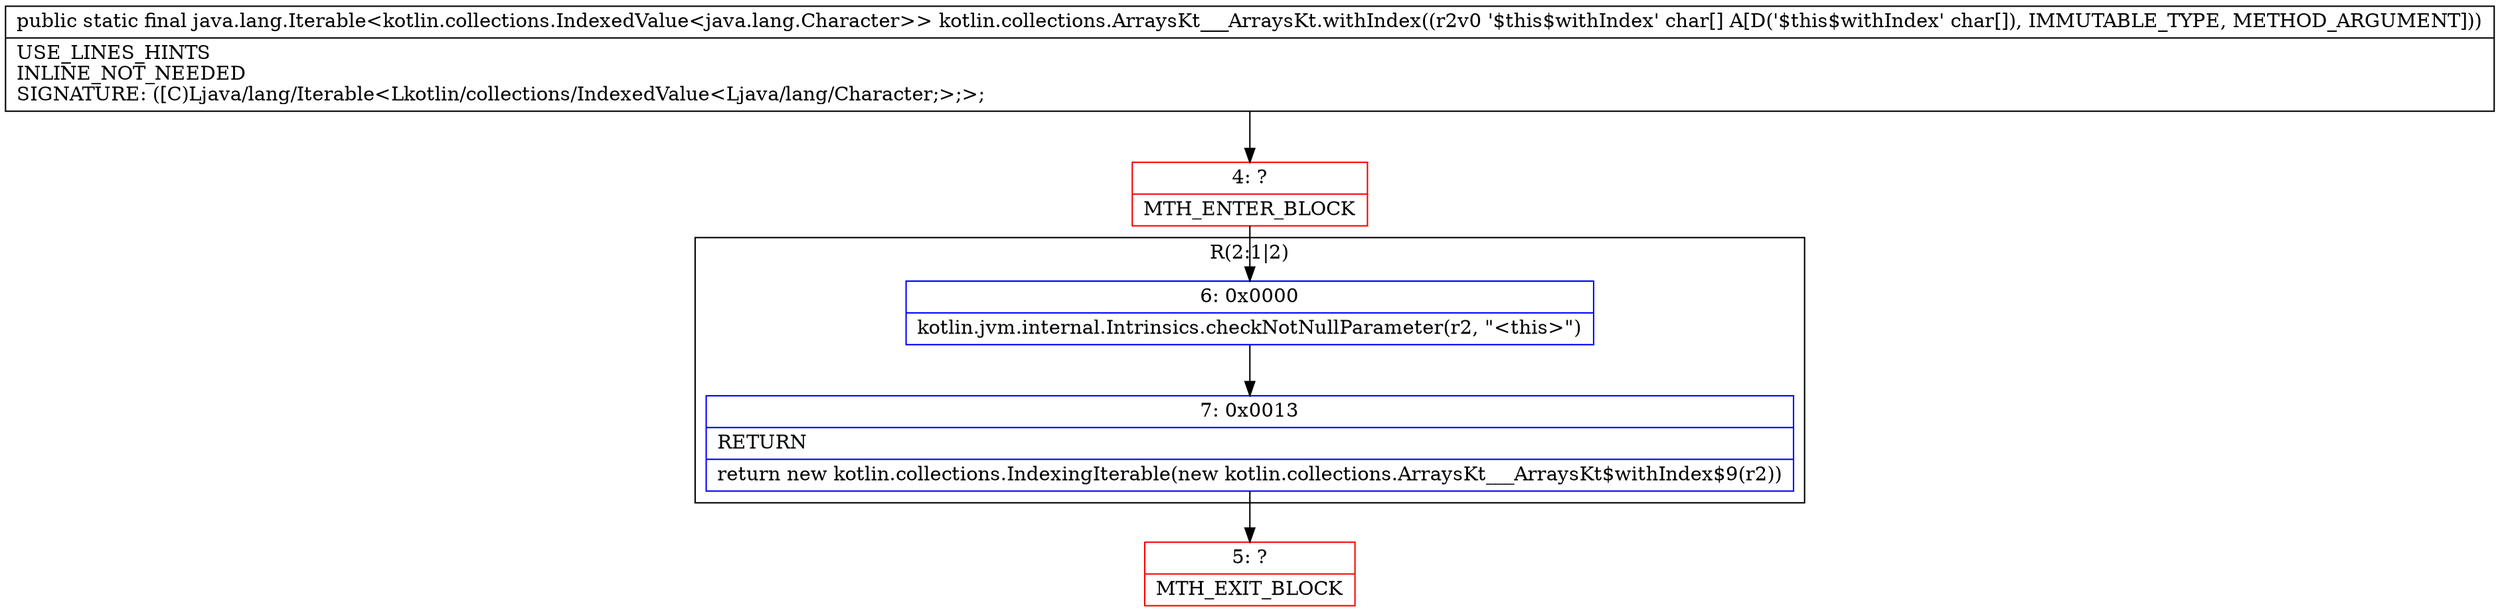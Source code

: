 digraph "CFG forkotlin.collections.ArraysKt___ArraysKt.withIndex([C)Ljava\/lang\/Iterable;" {
subgraph cluster_Region_1541381083 {
label = "R(2:1|2)";
node [shape=record,color=blue];
Node_6 [shape=record,label="{6\:\ 0x0000|kotlin.jvm.internal.Intrinsics.checkNotNullParameter(r2, \"\<this\>\")\l}"];
Node_7 [shape=record,label="{7\:\ 0x0013|RETURN\l|return new kotlin.collections.IndexingIterable(new kotlin.collections.ArraysKt___ArraysKt$withIndex$9(r2))\l}"];
}
Node_4 [shape=record,color=red,label="{4\:\ ?|MTH_ENTER_BLOCK\l}"];
Node_5 [shape=record,color=red,label="{5\:\ ?|MTH_EXIT_BLOCK\l}"];
MethodNode[shape=record,label="{public static final java.lang.Iterable\<kotlin.collections.IndexedValue\<java.lang.Character\>\> kotlin.collections.ArraysKt___ArraysKt.withIndex((r2v0 '$this$withIndex' char[] A[D('$this$withIndex' char[]), IMMUTABLE_TYPE, METHOD_ARGUMENT]))  | USE_LINES_HINTS\lINLINE_NOT_NEEDED\lSIGNATURE: ([C)Ljava\/lang\/Iterable\<Lkotlin\/collections\/IndexedValue\<Ljava\/lang\/Character;\>;\>;\l}"];
MethodNode -> Node_4;Node_6 -> Node_7;
Node_7 -> Node_5;
Node_4 -> Node_6;
}

